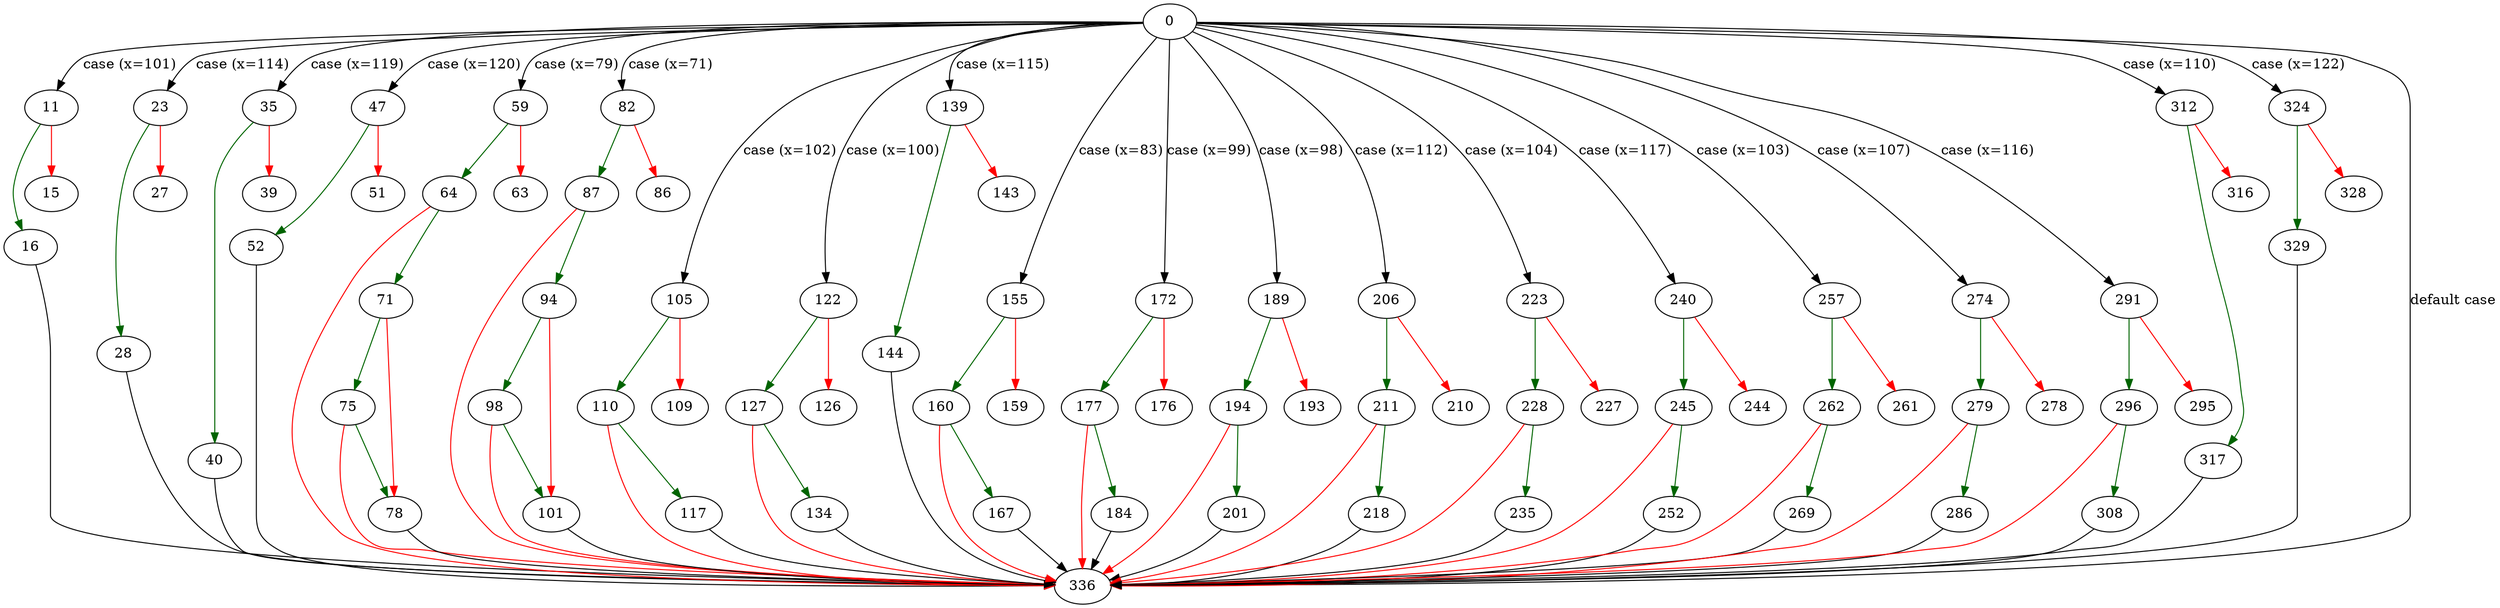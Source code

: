 strict digraph "unary_operator" {
	// Node definitions.
	0 [entry=true];
	11;
	23;
	35;
	47;
	59;
	82;
	105;
	122;
	139;
	155;
	172;
	189;
	206;
	223;
	240;
	257;
	274;
	291;
	312;
	324;
	336;
	16;
	15;
	28;
	27;
	40;
	39;
	52;
	51;
	64;
	63;
	71;
	75;
	78;
	87;
	86;
	94;
	98;
	101;
	110;
	109;
	117;
	127;
	126;
	134;
	144;
	143;
	160;
	159;
	167;
	177;
	176;
	184;
	194;
	193;
	201;
	211;
	210;
	218;
	228;
	227;
	235;
	245;
	244;
	252;
	262;
	261;
	269;
	279;
	278;
	286;
	296;
	295;
	308;
	317;
	316;
	329;
	328;

	// Edge definitions.
	0 -> 11 [
		cond="case (x=101)"
		label="case (x=101)"
	];
	0 -> 23 [
		cond="case (x=114)"
		label="case (x=114)"
	];
	0 -> 35 [
		cond="case (x=119)"
		label="case (x=119)"
	];
	0 -> 47 [
		cond="case (x=120)"
		label="case (x=120)"
	];
	0 -> 59 [
		cond="case (x=79)"
		label="case (x=79)"
	];
	0 -> 82 [
		cond="case (x=71)"
		label="case (x=71)"
	];
	0 -> 105 [
		cond="case (x=102)"
		label="case (x=102)"
	];
	0 -> 122 [
		cond="case (x=100)"
		label="case (x=100)"
	];
	0 -> 139 [
		cond="case (x=115)"
		label="case (x=115)"
	];
	0 -> 155 [
		cond="case (x=83)"
		label="case (x=83)"
	];
	0 -> 172 [
		cond="case (x=99)"
		label="case (x=99)"
	];
	0 -> 189 [
		cond="case (x=98)"
		label="case (x=98)"
	];
	0 -> 206 [
		cond="case (x=112)"
		label="case (x=112)"
	];
	0 -> 223 [
		cond="case (x=104)"
		label="case (x=104)"
	];
	0 -> 240 [
		cond="case (x=117)"
		label="case (x=117)"
	];
	0 -> 257 [
		cond="case (x=103)"
		label="case (x=103)"
	];
	0 -> 274 [
		cond="case (x=107)"
		label="case (x=107)"
	];
	0 -> 291 [
		cond="case (x=116)"
		label="case (x=116)"
	];
	0 -> 312 [
		cond="case (x=110)"
		label="case (x=110)"
	];
	0 -> 324 [
		cond="case (x=122)"
		label="case (x=122)"
	];
	0 -> 336 [
		cond="default case"
		label="default case"
	];
	11 -> 16 [
		color=darkgreen
		cond=true
	];
	11 -> 15 [
		color=red
		cond=false
	];
	23 -> 28 [
		color=darkgreen
		cond=true
	];
	23 -> 27 [
		color=red
		cond=false
	];
	35 -> 40 [
		color=darkgreen
		cond=true
	];
	35 -> 39 [
		color=red
		cond=false
	];
	47 -> 52 [
		color=darkgreen
		cond=true
	];
	47 -> 51 [
		color=red
		cond=false
	];
	59 -> 64 [
		color=darkgreen
		cond=true
	];
	59 -> 63 [
		color=red
		cond=false
	];
	82 -> 87 [
		color=darkgreen
		cond=true
	];
	82 -> 86 [
		color=red
		cond=false
	];
	105 -> 110 [
		color=darkgreen
		cond=true
	];
	105 -> 109 [
		color=red
		cond=false
	];
	122 -> 127 [
		color=darkgreen
		cond=true
	];
	122 -> 126 [
		color=red
		cond=false
	];
	139 -> 144 [
		color=darkgreen
		cond=true
	];
	139 -> 143 [
		color=red
		cond=false
	];
	155 -> 160 [
		color=darkgreen
		cond=true
	];
	155 -> 159 [
		color=red
		cond=false
	];
	172 -> 177 [
		color=darkgreen
		cond=true
	];
	172 -> 176 [
		color=red
		cond=false
	];
	189 -> 194 [
		color=darkgreen
		cond=true
	];
	189 -> 193 [
		color=red
		cond=false
	];
	206 -> 211 [
		color=darkgreen
		cond=true
	];
	206 -> 210 [
		color=red
		cond=false
	];
	223 -> 228 [
		color=darkgreen
		cond=true
	];
	223 -> 227 [
		color=red
		cond=false
	];
	240 -> 245 [
		color=darkgreen
		cond=true
	];
	240 -> 244 [
		color=red
		cond=false
	];
	257 -> 262 [
		color=darkgreen
		cond=true
	];
	257 -> 261 [
		color=red
		cond=false
	];
	274 -> 279 [
		color=darkgreen
		cond=true
	];
	274 -> 278 [
		color=red
		cond=false
	];
	291 -> 296 [
		color=darkgreen
		cond=true
	];
	291 -> 295 [
		color=red
		cond=false
	];
	312 -> 317 [
		color=darkgreen
		cond=true
	];
	312 -> 316 [
		color=red
		cond=false
	];
	324 -> 329 [
		color=darkgreen
		cond=true
	];
	324 -> 328 [
		color=red
		cond=false
	];
	16 -> 336;
	28 -> 336;
	40 -> 336;
	52 -> 336;
	64 -> 336 [
		color=red
		cond=false
	];
	64 -> 71 [
		color=darkgreen
		cond=true
	];
	71 -> 75 [
		color=darkgreen
		cond=true
	];
	71 -> 78 [
		color=red
		cond=false
	];
	75 -> 336 [
		color=red
		cond=false
	];
	75 -> 78 [
		color=darkgreen
		cond=true
	];
	78 -> 336;
	87 -> 336 [
		color=red
		cond=false
	];
	87 -> 94 [
		color=darkgreen
		cond=true
	];
	94 -> 98 [
		color=darkgreen
		cond=true
	];
	94 -> 101 [
		color=red
		cond=false
	];
	98 -> 336 [
		color=red
		cond=false
	];
	98 -> 101 [
		color=darkgreen
		cond=true
	];
	101 -> 336;
	110 -> 336 [
		color=red
		cond=false
	];
	110 -> 117 [
		color=darkgreen
		cond=true
	];
	117 -> 336;
	127 -> 336 [
		color=red
		cond=false
	];
	127 -> 134 [
		color=darkgreen
		cond=true
	];
	134 -> 336;
	144 -> 336;
	160 -> 336 [
		color=red
		cond=false
	];
	160 -> 167 [
		color=darkgreen
		cond=true
	];
	167 -> 336;
	177 -> 336 [
		color=red
		cond=false
	];
	177 -> 184 [
		color=darkgreen
		cond=true
	];
	184 -> 336;
	194 -> 336 [
		color=red
		cond=false
	];
	194 -> 201 [
		color=darkgreen
		cond=true
	];
	201 -> 336;
	211 -> 336 [
		color=red
		cond=false
	];
	211 -> 218 [
		color=darkgreen
		cond=true
	];
	218 -> 336;
	228 -> 336 [
		color=red
		cond=false
	];
	228 -> 235 [
		color=darkgreen
		cond=true
	];
	235 -> 336;
	245 -> 336 [
		color=red
		cond=false
	];
	245 -> 252 [
		color=darkgreen
		cond=true
	];
	252 -> 336;
	262 -> 336 [
		color=red
		cond=false
	];
	262 -> 269 [
		color=darkgreen
		cond=true
	];
	269 -> 336;
	279 -> 336 [
		color=red
		cond=false
	];
	279 -> 286 [
		color=darkgreen
		cond=true
	];
	286 -> 336;
	296 -> 336 [
		color=red
		cond=false
	];
	296 -> 308 [
		color=darkgreen
		cond=true
	];
	308 -> 336;
	317 -> 336;
	329 -> 336;
}
